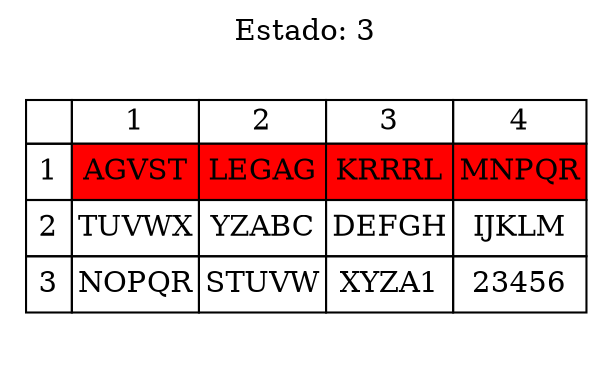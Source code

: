 digraph G {
	rankdir = LR;
	label="Estado: 3"
	labelloc=t;
	node [shape = plaintext, width=3, height=2];
	estado [label = <
		<TABLE BORDER="0" CELLBORDER="1" CELLSPACING="0">
			<TR><TD></TD><TD>1</TD><TD>2</TD><TD>3</TD><TD>4</TD></TR>
			<TR>
				<TD CELLPADDING='5'>1</TD>
				<TD BGCOLOR='red'>AGVST</TD>
				<TD BGCOLOR='red'>LEGAG</TD>
				<TD BGCOLOR='red'>KRRRL</TD>
				<TD BGCOLOR='red'>MNPQR</TD>
			</TR>
			<TR>
				<TD CELLPADDING='5'>2</TD>
				<TD>TUVWX</TD>
				<TD>YZABC</TD>
				<TD>DEFGH</TD>
				<TD>IJKLM</TD>
			</TR>
			<TR>
				<TD CELLPADDING='5'>3</TD>
				<TD>NOPQR</TD>
				<TD>STUVW</TD>
				<TD>XYZA1</TD>
				<TD>23456</TD>
			</TR>
		</TABLE>>];
}
